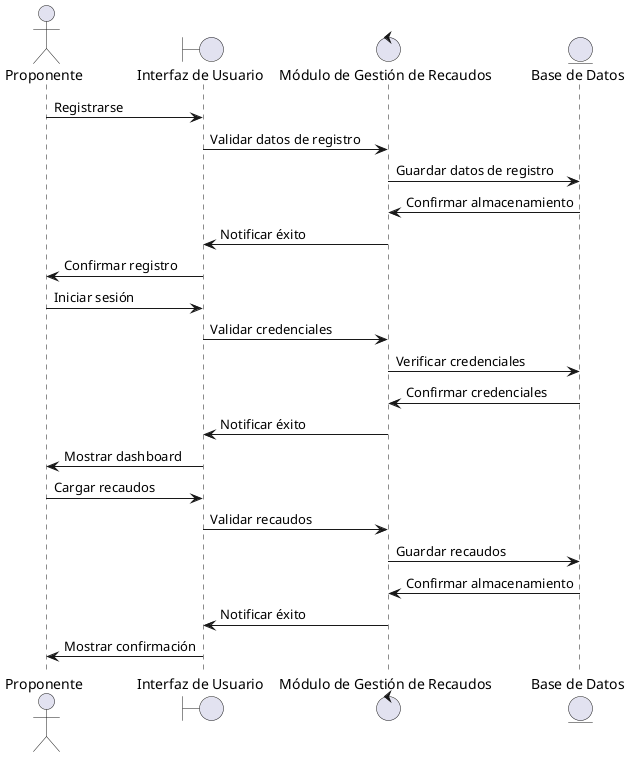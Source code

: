 @startuml DisciplinaDeAnalisisDiagramaDeColaboracionRegistrarRecaudos
actor Proponente

participant "Proponente" as Proponente
boundary "Interfaz de Usuario" as IU
control "Módulo de Gestión de Recaudos" as MGR
entity "Base de Datos" as BD

Proponente -> IU : Registrarse
IU -> MGR : Validar datos de registro
MGR -> BD : Guardar datos de registro
BD -> MGR : Confirmar almacenamiento
MGR -> IU : Notificar éxito
IU -> Proponente : Confirmar registro

Proponente -> IU : Iniciar sesión
IU -> MGR : Validar credenciales
MGR -> BD : Verificar credenciales
BD -> MGR : Confirmar credenciales
MGR -> IU : Notificar éxito
IU -> Proponente : Mostrar dashboard

Proponente -> IU : Cargar recaudos
IU -> MGR : Validar recaudos
MGR -> BD : Guardar recaudos
BD -> MGR : Confirmar almacenamiento
MGR -> IU : Notificar éxito
IU -> Proponente : Mostrar confirmación
@enduml